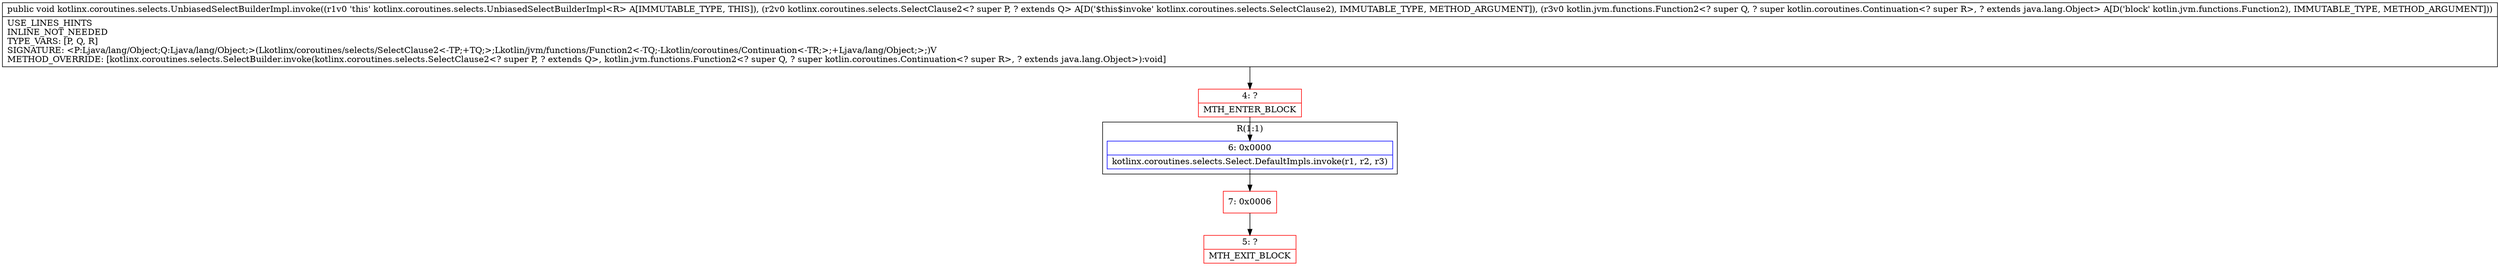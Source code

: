 digraph "CFG forkotlinx.coroutines.selects.UnbiasedSelectBuilderImpl.invoke(Lkotlinx\/coroutines\/selects\/SelectClause2;Lkotlin\/jvm\/functions\/Function2;)V" {
subgraph cluster_Region_1199773607 {
label = "R(1:1)";
node [shape=record,color=blue];
Node_6 [shape=record,label="{6\:\ 0x0000|kotlinx.coroutines.selects.Select.DefaultImpls.invoke(r1, r2, r3)\l}"];
}
Node_4 [shape=record,color=red,label="{4\:\ ?|MTH_ENTER_BLOCK\l}"];
Node_7 [shape=record,color=red,label="{7\:\ 0x0006}"];
Node_5 [shape=record,color=red,label="{5\:\ ?|MTH_EXIT_BLOCK\l}"];
MethodNode[shape=record,label="{public void kotlinx.coroutines.selects.UnbiasedSelectBuilderImpl.invoke((r1v0 'this' kotlinx.coroutines.selects.UnbiasedSelectBuilderImpl\<R\> A[IMMUTABLE_TYPE, THIS]), (r2v0 kotlinx.coroutines.selects.SelectClause2\<? super P, ? extends Q\> A[D('$this$invoke' kotlinx.coroutines.selects.SelectClause2), IMMUTABLE_TYPE, METHOD_ARGUMENT]), (r3v0 kotlin.jvm.functions.Function2\<? super Q, ? super kotlin.coroutines.Continuation\<? super R\>, ? extends java.lang.Object\> A[D('block' kotlin.jvm.functions.Function2), IMMUTABLE_TYPE, METHOD_ARGUMENT]))  | USE_LINES_HINTS\lINLINE_NOT_NEEDED\lTYPE_VARS: [P, Q, R]\lSIGNATURE: \<P:Ljava\/lang\/Object;Q:Ljava\/lang\/Object;\>(Lkotlinx\/coroutines\/selects\/SelectClause2\<\-TP;+TQ;\>;Lkotlin\/jvm\/functions\/Function2\<\-TQ;\-Lkotlin\/coroutines\/Continuation\<\-TR;\>;+Ljava\/lang\/Object;\>;)V\lMETHOD_OVERRIDE: [kotlinx.coroutines.selects.SelectBuilder.invoke(kotlinx.coroutines.selects.SelectClause2\<? super P, ? extends Q\>, kotlin.jvm.functions.Function2\<? super Q, ? super kotlin.coroutines.Continuation\<? super R\>, ? extends java.lang.Object\>):void]\l}"];
MethodNode -> Node_4;Node_6 -> Node_7;
Node_4 -> Node_6;
Node_7 -> Node_5;
}

